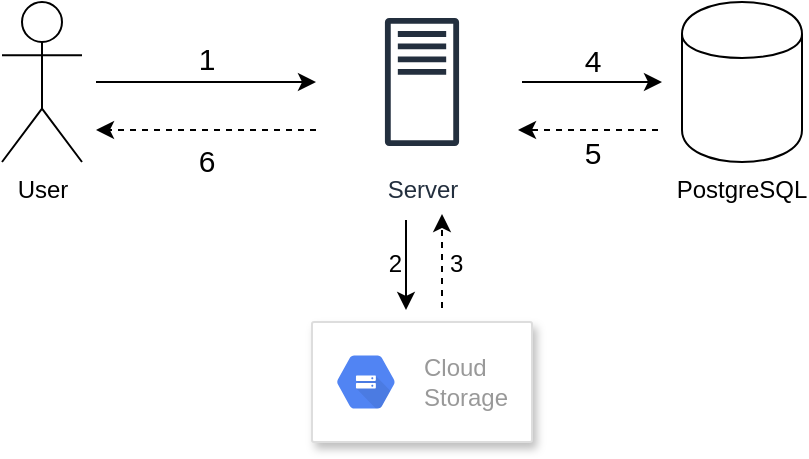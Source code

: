 <mxfile version="12.1.1" type="device" pages="1"><diagram id="6ICPHhwf-MfFrKcgRQ9t" name="Page-1"><mxGraphModel dx="565" dy="305" grid="1" gridSize="10" guides="1" tooltips="1" connect="1" arrows="1" fold="1" page="1" pageScale="1" pageWidth="850" pageHeight="1100" math="0" shadow="0"><root><mxCell id="0"/><mxCell id="1" parent="0"/><mxCell id="nxf1FFlRcVaSnVUdxe0r-2" value="User" style="shape=umlActor;verticalLabelPosition=bottom;labelBackgroundColor=#ffffff;verticalAlign=top;html=1;outlineConnect=0;" vertex="1" parent="1"><mxGeometry x="200" y="470" width="40" height="80" as="geometry"/></mxCell><mxCell id="nxf1FFlRcVaSnVUdxe0r-8" value="Server" style="outlineConnect=0;fontColor=#232F3E;gradientColor=none;strokeColor=#232F3E;fillColor=#ffffff;dashed=0;verticalLabelPosition=bottom;verticalAlign=top;align=center;html=1;fontSize=12;fontStyle=0;aspect=fixed;shape=mxgraph.aws4.resourceIcon;resIcon=mxgraph.aws4.traditional_server;" vertex="1" parent="1"><mxGeometry x="370" y="470" width="80" height="80" as="geometry"/></mxCell><mxCell id="nxf1FFlRcVaSnVUdxe0r-9" value="&lt;font style=&quot;font-size: 15px&quot;&gt;1&lt;/font&gt;" style="endArrow=classic;html=1;labelPosition=center;verticalLabelPosition=top;align=center;verticalAlign=bottom;" edge="1" parent="1"><mxGeometry width="50" height="50" relative="1" as="geometry"><mxPoint x="247" y="510" as="sourcePoint"/><mxPoint x="357" y="510" as="targetPoint"/></mxGeometry></mxCell><mxCell id="nxf1FFlRcVaSnVUdxe0r-10" value="&lt;font style=&quot;font-size: 15px&quot;&gt;6&lt;/font&gt;" style="endArrow=classic;html=1;endFill=1;labelPosition=center;verticalLabelPosition=bottom;align=center;verticalAlign=top;dashed=1;" edge="1" parent="1"><mxGeometry width="50" height="50" relative="1" as="geometry"><mxPoint x="357" y="534" as="sourcePoint"/><mxPoint x="247" y="534" as="targetPoint"/><Array as="points"/></mxGeometry></mxCell><mxCell id="nxf1FFlRcVaSnVUdxe0r-13" value="PostgreSQL" style="shape=cylinder;whiteSpace=wrap;html=1;boundedLbl=1;backgroundOutline=1;verticalAlign=top;labelPosition=center;verticalLabelPosition=bottom;align=center;" vertex="1" parent="1"><mxGeometry x="540" y="470" width="60" height="80" as="geometry"/></mxCell><mxCell id="nxf1FFlRcVaSnVUdxe0r-15" value="" style="endArrow=classic;html=1;entryX=0;entryY=0.5;entryDx=0;entryDy=0;" edge="1" parent="1"><mxGeometry width="50" height="50" relative="1" as="geometry"><mxPoint x="460" y="510" as="sourcePoint"/><mxPoint x="530" y="510" as="targetPoint"/></mxGeometry></mxCell><mxCell id="nxf1FFlRcVaSnVUdxe0r-27" value="&lt;font style=&quot;font-size: 15px&quot;&gt;4&lt;/font&gt;" style="text;html=1;resizable=0;points=[];align=center;verticalAlign=bottom;labelBackgroundColor=#ffffff;labelPosition=center;verticalLabelPosition=top;" vertex="1" connectable="0" parent="nxf1FFlRcVaSnVUdxe0r-15"><mxGeometry x="-0.114" y="1" relative="1" as="geometry"><mxPoint x="4" y="1" as="offset"/></mxGeometry></mxCell><mxCell id="nxf1FFlRcVaSnVUdxe0r-16" value="" style="endArrow=classic;html=1;endFill=1;dashed=1;" edge="1" parent="1"><mxGeometry width="50" height="50" relative="1" as="geometry"><mxPoint x="528" y="534" as="sourcePoint"/><mxPoint x="458" y="534" as="targetPoint"/></mxGeometry></mxCell><mxCell id="nxf1FFlRcVaSnVUdxe0r-31" value="5" style="text;html=1;resizable=0;points=[];align=center;verticalAlign=top;labelBackgroundColor=#ffffff;labelPosition=center;verticalLabelPosition=bottom;fontSize=15;" vertex="1" connectable="0" parent="nxf1FFlRcVaSnVUdxe0r-16"><mxGeometry x="-0.194" y="-1" relative="1" as="geometry"><mxPoint x="-5" y="-3" as="offset"/></mxGeometry></mxCell><mxCell id="nxf1FFlRcVaSnVUdxe0r-17" value="" style="strokeColor=#dddddd;fillColor=#ffffff;shadow=1;strokeWidth=1;rounded=1;absoluteArcSize=1;arcSize=2;" vertex="1" parent="1"><mxGeometry x="355" y="630" width="110" height="60" as="geometry"/></mxCell><mxCell id="nxf1FFlRcVaSnVUdxe0r-18" value="Cloud&#10;Storage" style="dashed=0;connectable=0;html=1;fillColor=#5184F3;strokeColor=none;shape=mxgraph.gcp2.hexIcon;prIcon=cloud_storage;part=1;labelPosition=right;verticalLabelPosition=middle;align=left;verticalAlign=middle;spacingLeft=5;fontColor=#999999;fontSize=12;" vertex="1" parent="nxf1FFlRcVaSnVUdxe0r-17"><mxGeometry y="0.5" width="44" height="39" relative="1" as="geometry"><mxPoint x="5" y="-19.5" as="offset"/></mxGeometry></mxCell><mxCell id="nxf1FFlRcVaSnVUdxe0r-19" value="" style="endArrow=classic;html=1;dashed=1;" edge="1" parent="1"><mxGeometry width="50" height="50" relative="1" as="geometry"><mxPoint x="420" y="623" as="sourcePoint"/><mxPoint x="420" y="576" as="targetPoint"/></mxGeometry></mxCell><mxCell id="nxf1FFlRcVaSnVUdxe0r-29" value="3" style="text;html=1;resizable=0;points=[];align=left;verticalAlign=middle;labelBackgroundColor=#ffffff;labelPosition=right;verticalLabelPosition=middle;" vertex="1" connectable="0" parent="nxf1FFlRcVaSnVUdxe0r-19"><mxGeometry x="-0.25" relative="1" as="geometry"><mxPoint x="2" y="-5" as="offset"/></mxGeometry></mxCell><mxCell id="nxf1FFlRcVaSnVUdxe0r-20" value="" style="endArrow=classic;html=1;" edge="1" parent="1"><mxGeometry width="50" height="50" relative="1" as="geometry"><mxPoint x="402" y="579" as="sourcePoint"/><mxPoint x="402" y="624" as="targetPoint"/></mxGeometry></mxCell><mxCell id="nxf1FFlRcVaSnVUdxe0r-28" value="2" style="text;html=1;resizable=0;points=[];align=right;verticalAlign=middle;labelBackgroundColor=#ffffff;labelPosition=left;verticalLabelPosition=middle;" vertex="1" connectable="0" parent="nxf1FFlRcVaSnVUdxe0r-20"><mxGeometry x="-0.3" relative="1" as="geometry"><mxPoint x="-2" y="6" as="offset"/></mxGeometry></mxCell></root></mxGraphModel></diagram></mxfile>